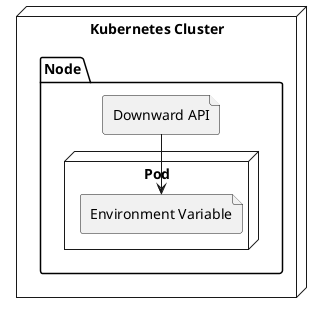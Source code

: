 @startuml

node "Kubernetes Cluster" {
    package "Node" {
        node "Pod" as pod1{
            file "Environment Variable" as env1
        }
        file "Downward API" as config1
    }
}

config1 --> env1

@enduml
